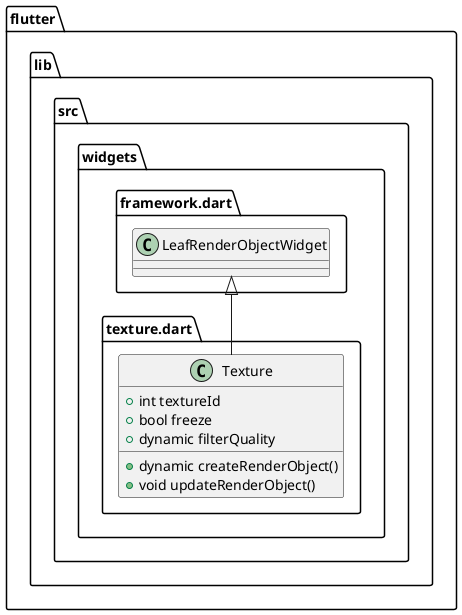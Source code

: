@startuml
set namespaceSeparator ::

class "flutter::lib::src::widgets::texture.dart::Texture" {
  +int textureId
  +bool freeze
  +dynamic filterQuality
  +dynamic createRenderObject()
  +void updateRenderObject()
}

"flutter::lib::src::widgets::framework.dart::LeafRenderObjectWidget" <|-- "flutter::lib::src::widgets::texture.dart::Texture"


@enduml